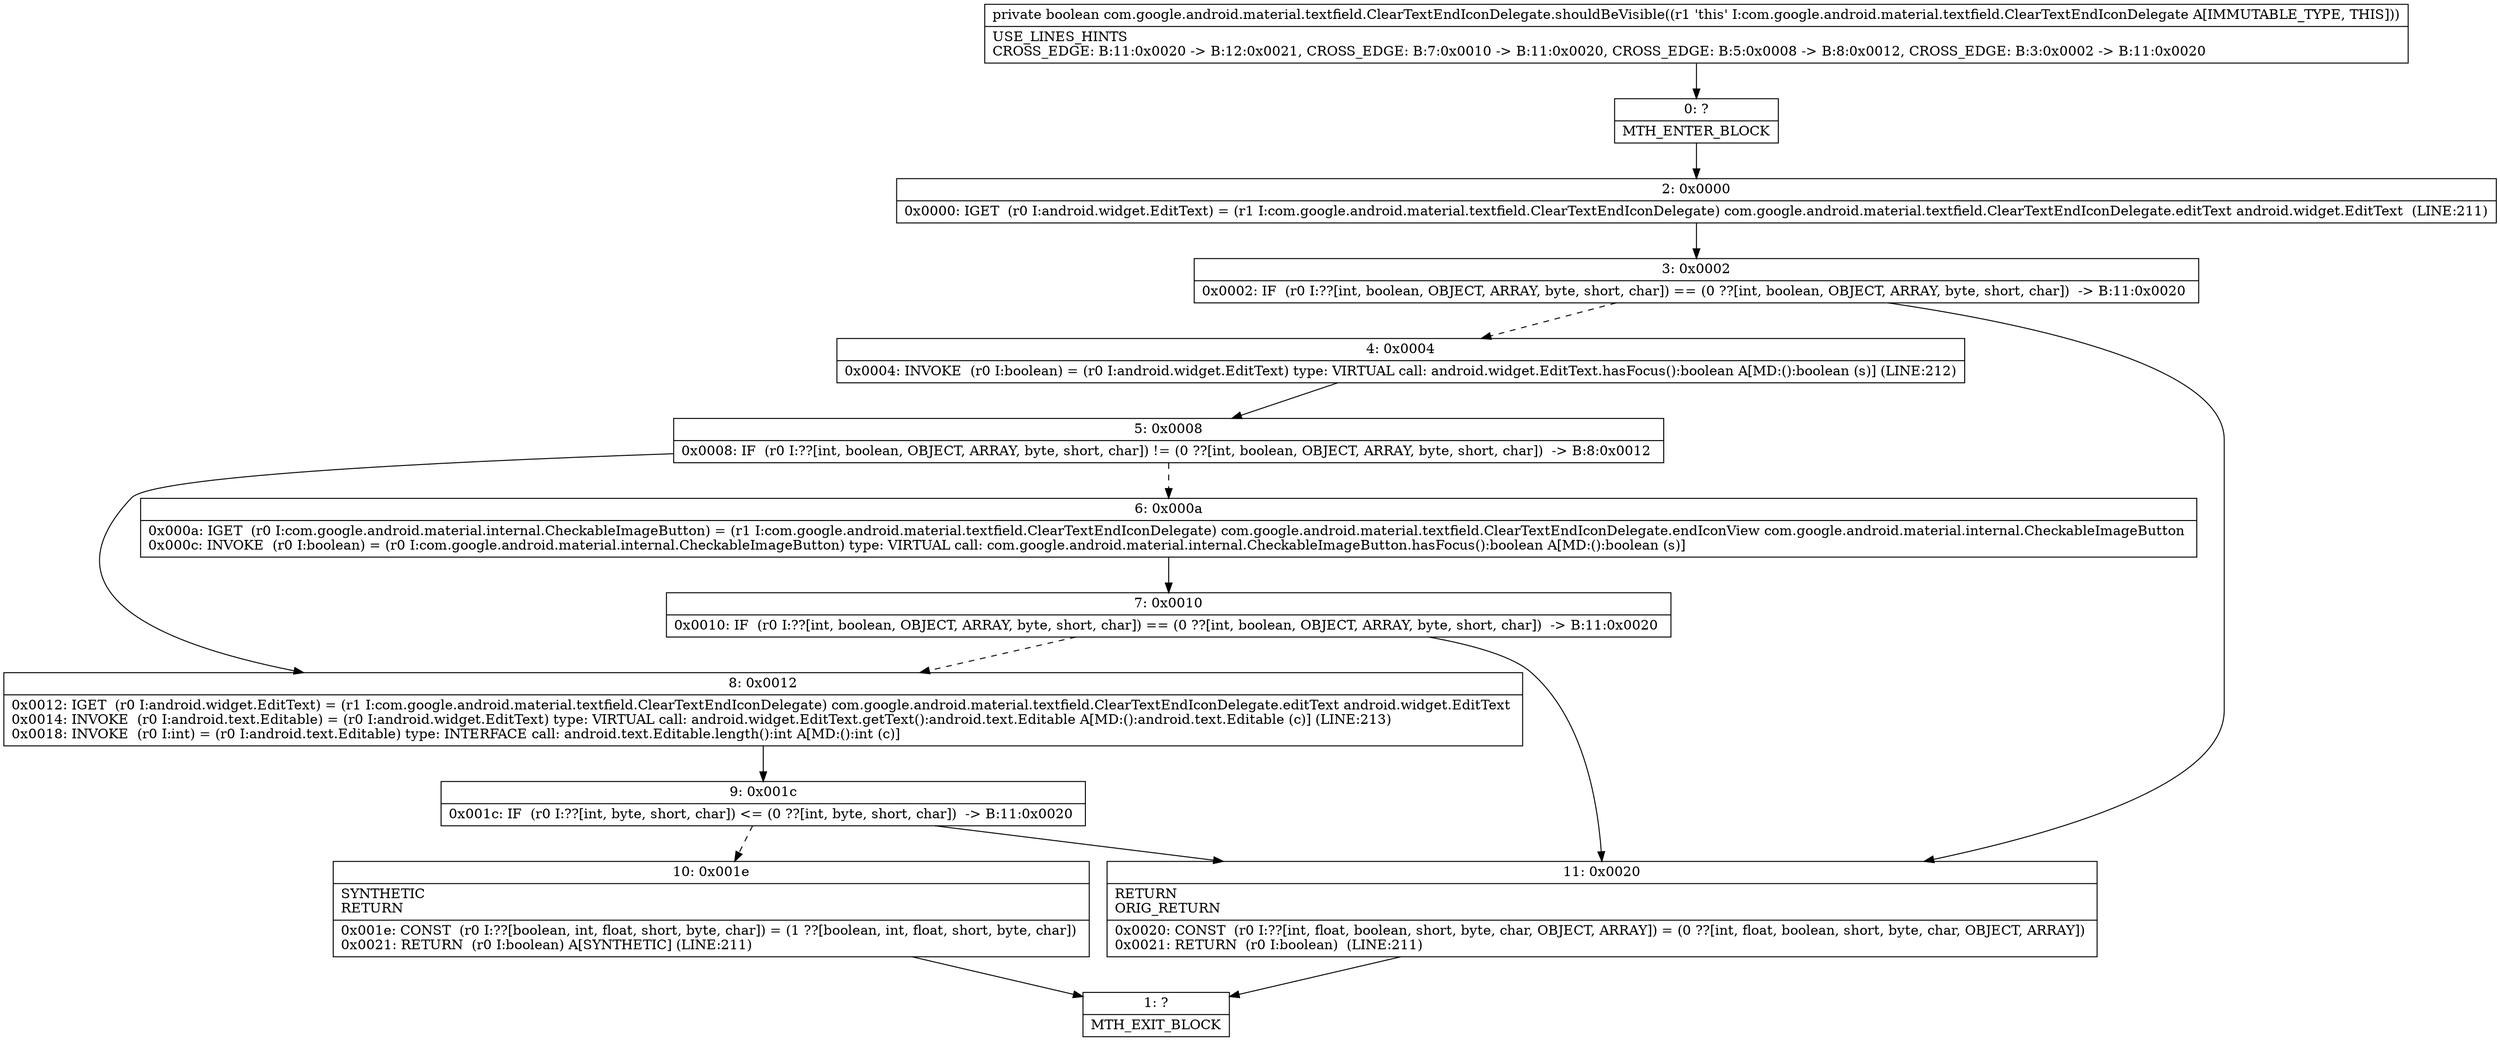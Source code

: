 digraph "CFG forcom.google.android.material.textfield.ClearTextEndIconDelegate.shouldBeVisible()Z" {
Node_0 [shape=record,label="{0\:\ ?|MTH_ENTER_BLOCK\l}"];
Node_2 [shape=record,label="{2\:\ 0x0000|0x0000: IGET  (r0 I:android.widget.EditText) = (r1 I:com.google.android.material.textfield.ClearTextEndIconDelegate) com.google.android.material.textfield.ClearTextEndIconDelegate.editText android.widget.EditText  (LINE:211)\l}"];
Node_3 [shape=record,label="{3\:\ 0x0002|0x0002: IF  (r0 I:??[int, boolean, OBJECT, ARRAY, byte, short, char]) == (0 ??[int, boolean, OBJECT, ARRAY, byte, short, char])  \-\> B:11:0x0020 \l}"];
Node_4 [shape=record,label="{4\:\ 0x0004|0x0004: INVOKE  (r0 I:boolean) = (r0 I:android.widget.EditText) type: VIRTUAL call: android.widget.EditText.hasFocus():boolean A[MD:():boolean (s)] (LINE:212)\l}"];
Node_5 [shape=record,label="{5\:\ 0x0008|0x0008: IF  (r0 I:??[int, boolean, OBJECT, ARRAY, byte, short, char]) != (0 ??[int, boolean, OBJECT, ARRAY, byte, short, char])  \-\> B:8:0x0012 \l}"];
Node_6 [shape=record,label="{6\:\ 0x000a|0x000a: IGET  (r0 I:com.google.android.material.internal.CheckableImageButton) = (r1 I:com.google.android.material.textfield.ClearTextEndIconDelegate) com.google.android.material.textfield.ClearTextEndIconDelegate.endIconView com.google.android.material.internal.CheckableImageButton \l0x000c: INVOKE  (r0 I:boolean) = (r0 I:com.google.android.material.internal.CheckableImageButton) type: VIRTUAL call: com.google.android.material.internal.CheckableImageButton.hasFocus():boolean A[MD:():boolean (s)]\l}"];
Node_7 [shape=record,label="{7\:\ 0x0010|0x0010: IF  (r0 I:??[int, boolean, OBJECT, ARRAY, byte, short, char]) == (0 ??[int, boolean, OBJECT, ARRAY, byte, short, char])  \-\> B:11:0x0020 \l}"];
Node_8 [shape=record,label="{8\:\ 0x0012|0x0012: IGET  (r0 I:android.widget.EditText) = (r1 I:com.google.android.material.textfield.ClearTextEndIconDelegate) com.google.android.material.textfield.ClearTextEndIconDelegate.editText android.widget.EditText \l0x0014: INVOKE  (r0 I:android.text.Editable) = (r0 I:android.widget.EditText) type: VIRTUAL call: android.widget.EditText.getText():android.text.Editable A[MD:():android.text.Editable (c)] (LINE:213)\l0x0018: INVOKE  (r0 I:int) = (r0 I:android.text.Editable) type: INTERFACE call: android.text.Editable.length():int A[MD:():int (c)]\l}"];
Node_9 [shape=record,label="{9\:\ 0x001c|0x001c: IF  (r0 I:??[int, byte, short, char]) \<= (0 ??[int, byte, short, char])  \-\> B:11:0x0020 \l}"];
Node_10 [shape=record,label="{10\:\ 0x001e|SYNTHETIC\lRETURN\l|0x001e: CONST  (r0 I:??[boolean, int, float, short, byte, char]) = (1 ??[boolean, int, float, short, byte, char]) \l0x0021: RETURN  (r0 I:boolean) A[SYNTHETIC] (LINE:211)\l}"];
Node_1 [shape=record,label="{1\:\ ?|MTH_EXIT_BLOCK\l}"];
Node_11 [shape=record,label="{11\:\ 0x0020|RETURN\lORIG_RETURN\l|0x0020: CONST  (r0 I:??[int, float, boolean, short, byte, char, OBJECT, ARRAY]) = (0 ??[int, float, boolean, short, byte, char, OBJECT, ARRAY]) \l0x0021: RETURN  (r0 I:boolean)  (LINE:211)\l}"];
MethodNode[shape=record,label="{private boolean com.google.android.material.textfield.ClearTextEndIconDelegate.shouldBeVisible((r1 'this' I:com.google.android.material.textfield.ClearTextEndIconDelegate A[IMMUTABLE_TYPE, THIS]))  | USE_LINES_HINTS\lCROSS_EDGE: B:11:0x0020 \-\> B:12:0x0021, CROSS_EDGE: B:7:0x0010 \-\> B:11:0x0020, CROSS_EDGE: B:5:0x0008 \-\> B:8:0x0012, CROSS_EDGE: B:3:0x0002 \-\> B:11:0x0020\l}"];
MethodNode -> Node_0;Node_0 -> Node_2;
Node_2 -> Node_3;
Node_3 -> Node_4[style=dashed];
Node_3 -> Node_11;
Node_4 -> Node_5;
Node_5 -> Node_6[style=dashed];
Node_5 -> Node_8;
Node_6 -> Node_7;
Node_7 -> Node_8[style=dashed];
Node_7 -> Node_11;
Node_8 -> Node_9;
Node_9 -> Node_10[style=dashed];
Node_9 -> Node_11;
Node_10 -> Node_1;
Node_11 -> Node_1;
}

